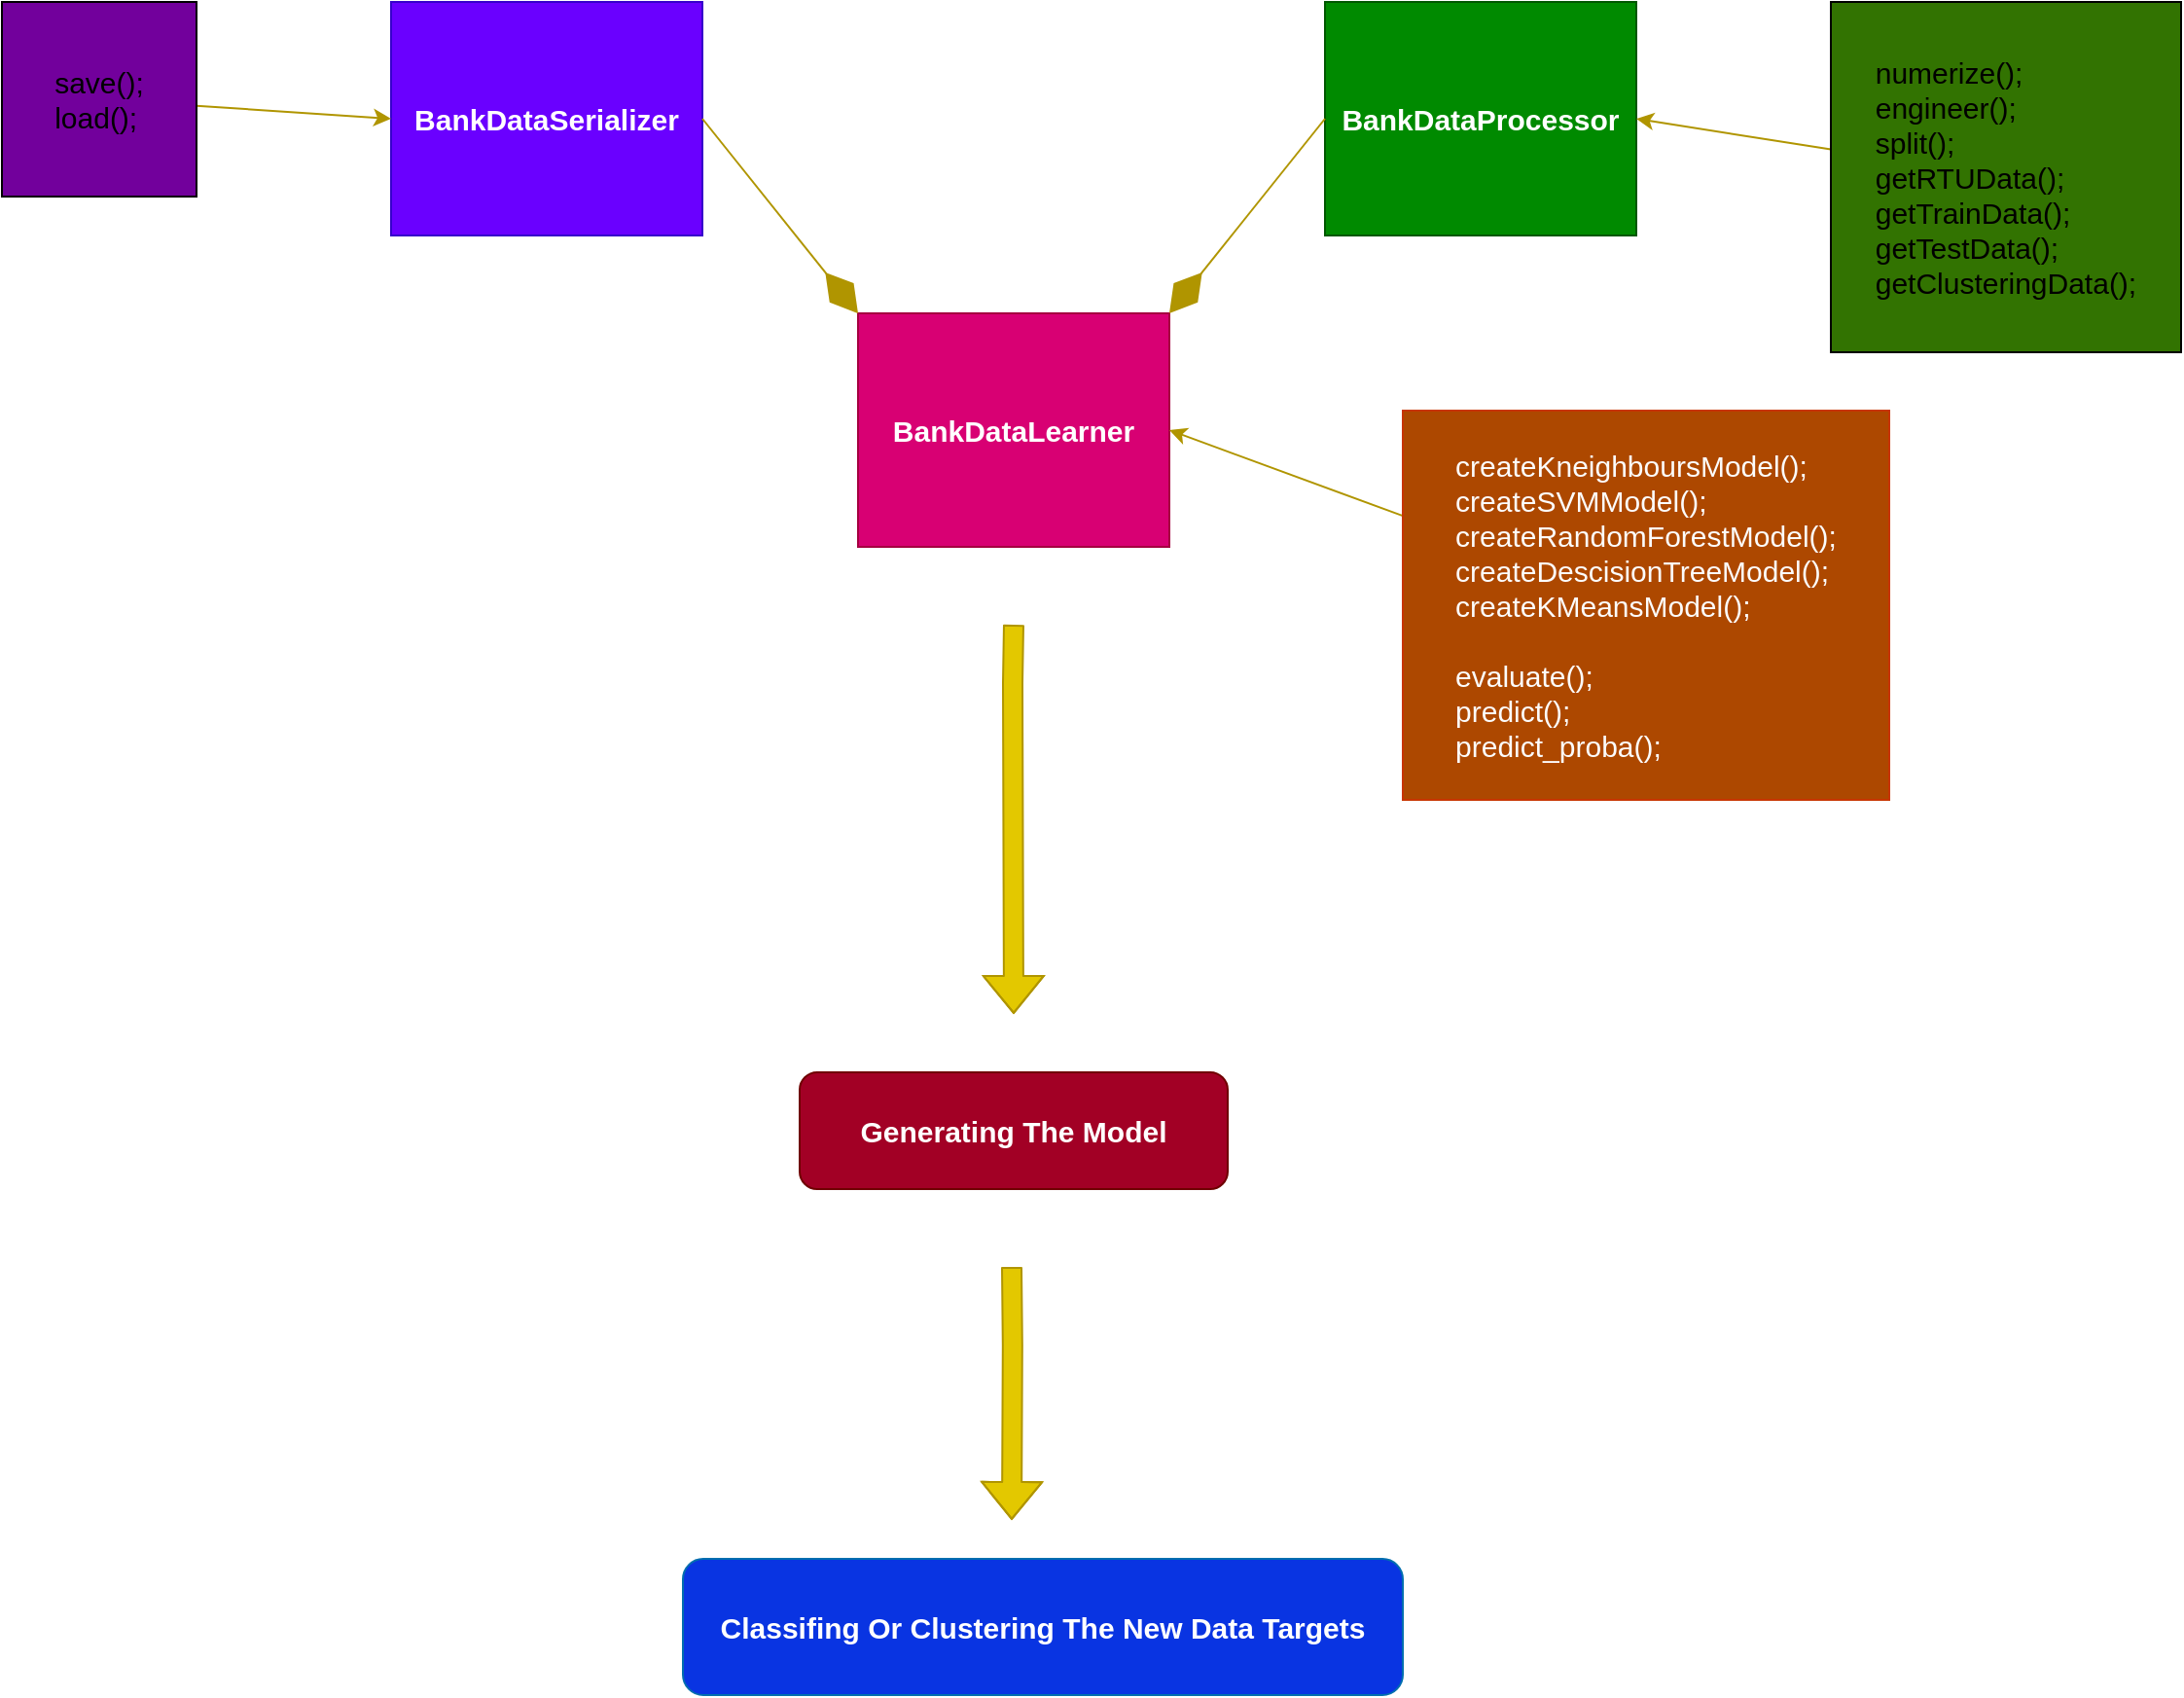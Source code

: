 <mxfile>
    <diagram id="3KMnL9JtgGazTWjrIXdj" name="Page-1">
        <mxGraphModel dx="1776" dy="722" grid="1" gridSize="10" guides="1" tooltips="1" connect="1" arrows="1" fold="1" page="1" pageScale="1" pageWidth="850" pageHeight="1100" math="0" shadow="0">
            <root>
                <mxCell id="0"/>
                <mxCell id="1" parent="0"/>
                <mxCell id="2" value="&lt;b&gt;&lt;font style=&quot;font-size: 15px&quot;&gt;BankDataSerializer&lt;/font&gt;&lt;/b&gt;" style="rounded=0;whiteSpace=wrap;html=1;fillColor=#6a00ff;fontColor=#ffffff;strokeColor=#3700CC;" vertex="1" parent="1">
                    <mxGeometry x="40" y="40" width="160" height="120" as="geometry"/>
                </mxCell>
                <mxCell id="3" value="&lt;b&gt;&lt;font style=&quot;font-size: 15px&quot;&gt;BankDataLearner&lt;/font&gt;&lt;/b&gt;" style="rounded=0;whiteSpace=wrap;html=1;fillColor=#d80073;fontColor=#ffffff;strokeColor=#A50040;" vertex="1" parent="1">
                    <mxGeometry x="280" y="200" width="160" height="120" as="geometry"/>
                </mxCell>
                <mxCell id="4" value="&lt;b&gt;&lt;font style=&quot;font-size: 15px&quot;&gt;BankDataProcessor&lt;/font&gt;&lt;/b&gt;" style="rounded=0;whiteSpace=wrap;html=1;fillColor=#008a00;fontColor=#ffffff;strokeColor=#005700;" vertex="1" parent="1">
                    <mxGeometry x="520" y="40" width="160" height="120" as="geometry"/>
                </mxCell>
                <mxCell id="5" value="" style="endArrow=diamondThin;endFill=1;endSize=24;html=1;fontSize=15;entryX=0;entryY=0;entryDx=0;entryDy=0;exitX=1;exitY=0.5;exitDx=0;exitDy=0;fillColor=#e3c800;strokeColor=#B09500;" edge="1" parent="1" source="2" target="3">
                    <mxGeometry width="160" relative="1" as="geometry">
                        <mxPoint x="230" y="180" as="sourcePoint"/>
                        <mxPoint x="390" y="180" as="targetPoint"/>
                    </mxGeometry>
                </mxCell>
                <mxCell id="6" value="" style="endArrow=diamondThin;endFill=1;endSize=24;html=1;fontSize=15;entryX=1;entryY=0;entryDx=0;entryDy=0;exitX=0;exitY=0.5;exitDx=0;exitDy=0;fillColor=#e3c800;strokeColor=#B09500;" edge="1" parent="1" source="4" target="3">
                    <mxGeometry width="160" relative="1" as="geometry">
                        <mxPoint x="510" y="100" as="sourcePoint"/>
                        <mxPoint x="510" y="150" as="targetPoint"/>
                    </mxGeometry>
                </mxCell>
                <mxCell id="8" value="" style="shape=flexArrow;endArrow=classic;html=1;fontSize=15;fillColor=#e3c800;strokeColor=#B09500;" edge="1" parent="1">
                    <mxGeometry width="50" height="50" relative="1" as="geometry">
                        <mxPoint x="360" y="360" as="sourcePoint"/>
                        <mxPoint x="360" y="560" as="targetPoint"/>
                        <Array as="points">
                            <mxPoint x="359.5" y="390"/>
                        </Array>
                    </mxGeometry>
                </mxCell>
                <mxCell id="9" value="&lt;b&gt;Generating The Model&lt;/b&gt;" style="rounded=1;whiteSpace=wrap;html=1;fontSize=15;fillColor=#a20025;fontColor=#ffffff;strokeColor=#6F0000;" vertex="1" parent="1">
                    <mxGeometry x="250" y="590" width="220" height="60" as="geometry"/>
                </mxCell>
                <mxCell id="10" value="" style="shape=flexArrow;endArrow=classic;html=1;fontSize=15;fillColor=#e3c800;strokeColor=#B09500;" edge="1" parent="1">
                    <mxGeometry width="50" height="50" relative="1" as="geometry">
                        <mxPoint x="359" y="690" as="sourcePoint"/>
                        <mxPoint x="359" y="820" as="targetPoint"/>
                        <Array as="points">
                            <mxPoint x="359.41" y="730"/>
                        </Array>
                    </mxGeometry>
                </mxCell>
                <mxCell id="11" value="&lt;b&gt;Classifing Or Clustering The New Data Targets&lt;/b&gt;" style="rounded=1;whiteSpace=wrap;html=1;fontSize=15;fillColor=#0934E2;fontColor=#ffffff;strokeColor=#006EAF;" vertex="1" parent="1">
                    <mxGeometry x="190" y="840" width="370" height="70" as="geometry"/>
                </mxCell>
                <mxCell id="18" style="edgeStyle=none;html=1;entryX=0;entryY=0.5;entryDx=0;entryDy=0;fontSize=15;fillColor=#e3c800;strokeColor=#B09500;" edge="1" parent="1" source="17" target="2">
                    <mxGeometry relative="1" as="geometry"/>
                </mxCell>
                <mxCell id="17" value="&lt;div style=&quot;text-align: left&quot;&gt;save();&lt;/div&gt;&lt;div style=&quot;text-align: left&quot;&gt;load();&lt;/div&gt;" style="rounded=0;whiteSpace=wrap;html=1;fontSize=15;fillColor=#72009C;" vertex="1" parent="1">
                    <mxGeometry x="-160" y="40" width="100" height="100" as="geometry"/>
                </mxCell>
                <mxCell id="20" style="edgeStyle=none;html=1;entryX=1;entryY=0.5;entryDx=0;entryDy=0;fontSize=15;fillColor=#e3c800;strokeColor=#B09500;" edge="1" parent="1" source="19" target="4">
                    <mxGeometry relative="1" as="geometry"/>
                </mxCell>
                <mxCell id="19" value="&lt;div style=&quot;text-align: left&quot;&gt;&lt;span&gt;numerize();&lt;/span&gt;&lt;/div&gt;&lt;div style=&quot;text-align: left&quot;&gt;&lt;span&gt;engineer();&lt;/span&gt;&lt;/div&gt;&lt;div style=&quot;text-align: left&quot;&gt;&lt;span&gt;split();&lt;/span&gt;&lt;/div&gt;&lt;div style=&quot;text-align: left&quot;&gt;&lt;span&gt;getRTUData();&lt;/span&gt;&lt;/div&gt;&lt;div style=&quot;text-align: left&quot;&gt;&lt;span&gt;getTrainData();&lt;/span&gt;&lt;/div&gt;&lt;div style=&quot;text-align: left&quot;&gt;&lt;span&gt;getTestData();&lt;/span&gt;&lt;/div&gt;&lt;div style=&quot;text-align: left&quot;&gt;&lt;span&gt;getClusteringData();&lt;/span&gt;&lt;/div&gt;" style="rounded=0;whiteSpace=wrap;html=1;fontSize=15;fillColor=#327301;" vertex="1" parent="1">
                    <mxGeometry x="780" y="40" width="180" height="180" as="geometry"/>
                </mxCell>
                <mxCell id="22" style="edgeStyle=none;html=1;entryX=1;entryY=0.5;entryDx=0;entryDy=0;fontSize=15;fillColor=#e3c800;strokeColor=#B09500;" edge="1" parent="1" source="21" target="3">
                    <mxGeometry relative="1" as="geometry"/>
                </mxCell>
                <mxCell id="21" value="&lt;div style=&quot;text-align: left&quot;&gt;&lt;span style=&quot;color: rgb(252 , 252 , 252)&quot;&gt;createKneighboursModel();&lt;/span&gt;&lt;/div&gt;&lt;font color=&quot;#fcfcfc&quot;&gt;&lt;div style=&quot;text-align: left&quot;&gt;&lt;span&gt;createSVMModel();&lt;/span&gt;&lt;/div&gt;&lt;div style=&quot;text-align: left&quot;&gt;&lt;span&gt;createRandomForestModel();&lt;/span&gt;&lt;/div&gt;&lt;div style=&quot;text-align: left&quot;&gt;&lt;span&gt;createDescisionTreeModel();&lt;/span&gt;&lt;/div&gt;&lt;div style=&quot;text-align: left&quot;&gt;&lt;span&gt;createKMeansModel();&lt;/span&gt;&lt;/div&gt;&lt;div style=&quot;text-align: left&quot;&gt;&lt;span&gt;&lt;br&gt;&lt;/span&gt;&lt;/div&gt;&lt;div style=&quot;text-align: left&quot;&gt;&lt;span&gt;evaluate();&lt;/span&gt;&lt;/div&gt;&lt;div style=&quot;text-align: left&quot;&gt;&lt;span&gt;predict();&lt;/span&gt;&lt;/div&gt;&lt;div style=&quot;text-align: left&quot;&gt;&lt;span&gt;predict_proba();&lt;/span&gt;&lt;/div&gt;&lt;/font&gt;" style="rounded=0;whiteSpace=wrap;html=1;fontSize=15;fillColor=#AD4800;fontColor=#000000;strokeColor=#C73500;" vertex="1" parent="1">
                    <mxGeometry x="560" y="250" width="250" height="200" as="geometry"/>
                </mxCell>
            </root>
        </mxGraphModel>
    </diagram>
</mxfile>
